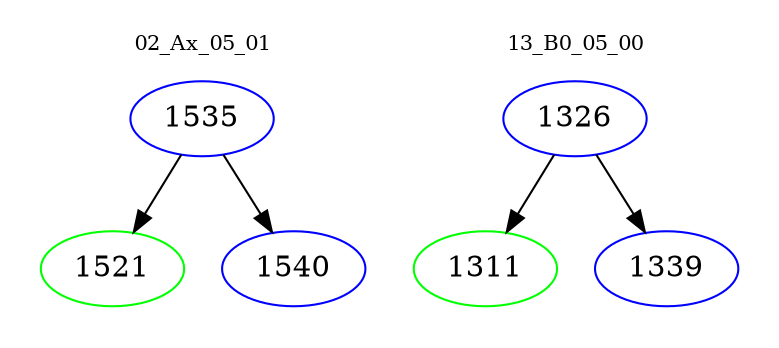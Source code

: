 digraph{
subgraph cluster_0 {
color = white
label = "02_Ax_05_01";
fontsize=10;
T0_1535 [label="1535", color="blue"]
T0_1535 -> T0_1521 [color="black"]
T0_1521 [label="1521", color="green"]
T0_1535 -> T0_1540 [color="black"]
T0_1540 [label="1540", color="blue"]
}
subgraph cluster_1 {
color = white
label = "13_B0_05_00";
fontsize=10;
T1_1326 [label="1326", color="blue"]
T1_1326 -> T1_1311 [color="black"]
T1_1311 [label="1311", color="green"]
T1_1326 -> T1_1339 [color="black"]
T1_1339 [label="1339", color="blue"]
}
}
